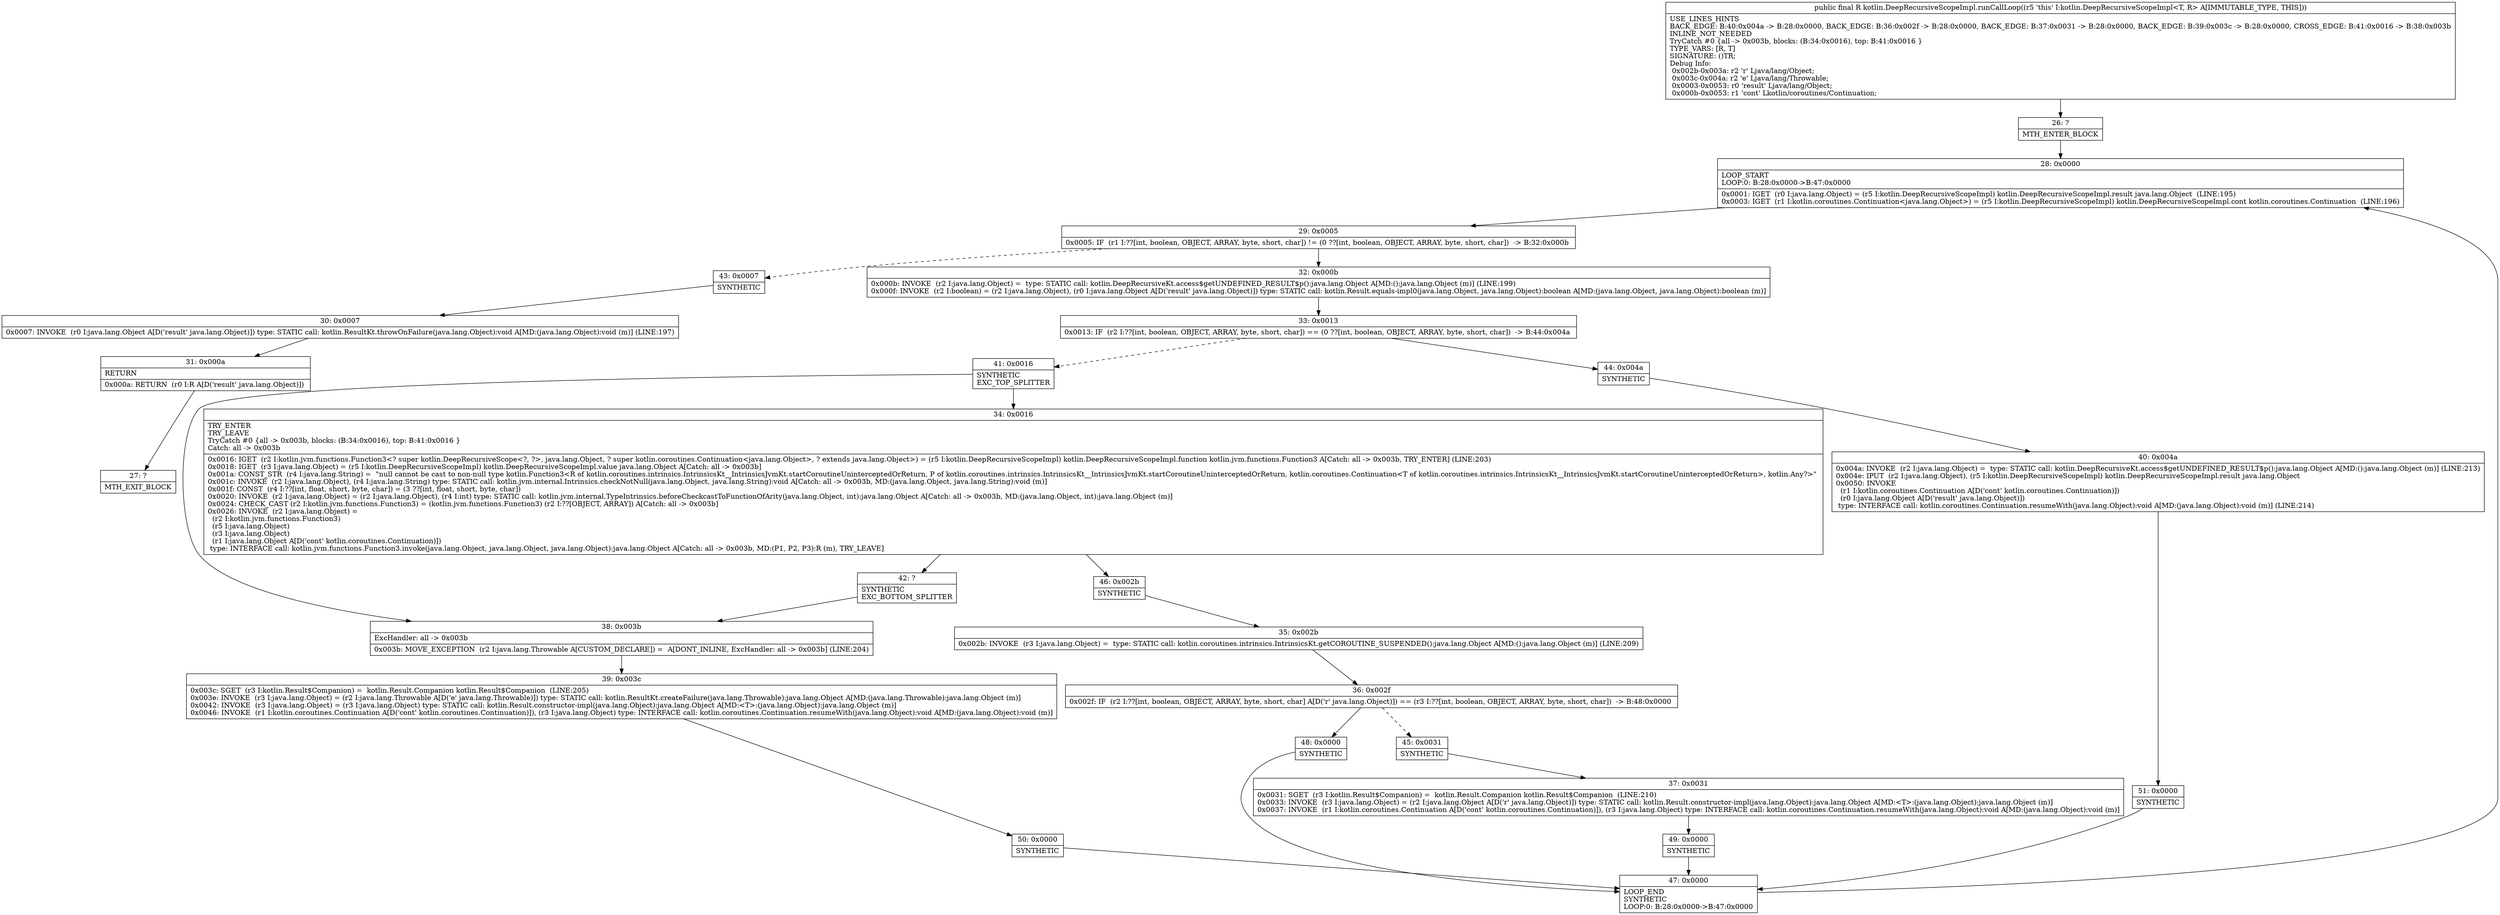 digraph "CFG forkotlin.DeepRecursiveScopeImpl.runCallLoop()Ljava\/lang\/Object;" {
Node_26 [shape=record,label="{26\:\ ?|MTH_ENTER_BLOCK\l}"];
Node_28 [shape=record,label="{28\:\ 0x0000|LOOP_START\lLOOP:0: B:28:0x0000\-\>B:47:0x0000\l|0x0001: IGET  (r0 I:java.lang.Object) = (r5 I:kotlin.DeepRecursiveScopeImpl) kotlin.DeepRecursiveScopeImpl.result java.lang.Object  (LINE:195)\l0x0003: IGET  (r1 I:kotlin.coroutines.Continuation\<java.lang.Object\>) = (r5 I:kotlin.DeepRecursiveScopeImpl) kotlin.DeepRecursiveScopeImpl.cont kotlin.coroutines.Continuation  (LINE:196)\l}"];
Node_29 [shape=record,label="{29\:\ 0x0005|0x0005: IF  (r1 I:??[int, boolean, OBJECT, ARRAY, byte, short, char]) != (0 ??[int, boolean, OBJECT, ARRAY, byte, short, char])  \-\> B:32:0x000b \l}"];
Node_32 [shape=record,label="{32\:\ 0x000b|0x000b: INVOKE  (r2 I:java.lang.Object) =  type: STATIC call: kotlin.DeepRecursiveKt.access$getUNDEFINED_RESULT$p():java.lang.Object A[MD:():java.lang.Object (m)] (LINE:199)\l0x000f: INVOKE  (r2 I:boolean) = (r2 I:java.lang.Object), (r0 I:java.lang.Object A[D('result' java.lang.Object)]) type: STATIC call: kotlin.Result.equals\-impl0(java.lang.Object, java.lang.Object):boolean A[MD:(java.lang.Object, java.lang.Object):boolean (m)]\l}"];
Node_33 [shape=record,label="{33\:\ 0x0013|0x0013: IF  (r2 I:??[int, boolean, OBJECT, ARRAY, byte, short, char]) == (0 ??[int, boolean, OBJECT, ARRAY, byte, short, char])  \-\> B:44:0x004a \l}"];
Node_41 [shape=record,label="{41\:\ 0x0016|SYNTHETIC\lEXC_TOP_SPLITTER\l}"];
Node_34 [shape=record,label="{34\:\ 0x0016|TRY_ENTER\lTRY_LEAVE\lTryCatch #0 \{all \-\> 0x003b, blocks: (B:34:0x0016), top: B:41:0x0016 \}\lCatch: all \-\> 0x003b\l|0x0016: IGET  (r2 I:kotlin.jvm.functions.Function3\<? super kotlin.DeepRecursiveScope\<?, ?\>, java.lang.Object, ? super kotlin.coroutines.Continuation\<java.lang.Object\>, ? extends java.lang.Object\>) = (r5 I:kotlin.DeepRecursiveScopeImpl) kotlin.DeepRecursiveScopeImpl.function kotlin.jvm.functions.Function3 A[Catch: all \-\> 0x003b, TRY_ENTER] (LINE:203)\l0x0018: IGET  (r3 I:java.lang.Object) = (r5 I:kotlin.DeepRecursiveScopeImpl) kotlin.DeepRecursiveScopeImpl.value java.lang.Object A[Catch: all \-\> 0x003b]\l0x001a: CONST_STR  (r4 I:java.lang.String) =  \"null cannot be cast to non\-null type kotlin.Function3\<R of kotlin.coroutines.intrinsics.IntrinsicsKt__IntrinsicsJvmKt.startCoroutineUninterceptedOrReturn, P of kotlin.coroutines.intrinsics.IntrinsicsKt__IntrinsicsJvmKt.startCoroutineUninterceptedOrReturn, kotlin.coroutines.Continuation\<T of kotlin.coroutines.intrinsics.IntrinsicsKt__IntrinsicsJvmKt.startCoroutineUninterceptedOrReturn\>, kotlin.Any?\>\" \l0x001c: INVOKE  (r2 I:java.lang.Object), (r4 I:java.lang.String) type: STATIC call: kotlin.jvm.internal.Intrinsics.checkNotNull(java.lang.Object, java.lang.String):void A[Catch: all \-\> 0x003b, MD:(java.lang.Object, java.lang.String):void (m)]\l0x001f: CONST  (r4 I:??[int, float, short, byte, char]) = (3 ??[int, float, short, byte, char]) \l0x0020: INVOKE  (r2 I:java.lang.Object) = (r2 I:java.lang.Object), (r4 I:int) type: STATIC call: kotlin.jvm.internal.TypeIntrinsics.beforeCheckcastToFunctionOfArity(java.lang.Object, int):java.lang.Object A[Catch: all \-\> 0x003b, MD:(java.lang.Object, int):java.lang.Object (m)]\l0x0024: CHECK_CAST (r2 I:kotlin.jvm.functions.Function3) = (kotlin.jvm.functions.Function3) (r2 I:??[OBJECT, ARRAY]) A[Catch: all \-\> 0x003b]\l0x0026: INVOKE  (r2 I:java.lang.Object) = \l  (r2 I:kotlin.jvm.functions.Function3)\l  (r5 I:java.lang.Object)\l  (r3 I:java.lang.Object)\l  (r1 I:java.lang.Object A[D('cont' kotlin.coroutines.Continuation)])\l type: INTERFACE call: kotlin.jvm.functions.Function3.invoke(java.lang.Object, java.lang.Object, java.lang.Object):java.lang.Object A[Catch: all \-\> 0x003b, MD:(P1, P2, P3):R (m), TRY_LEAVE]\l}"];
Node_42 [shape=record,label="{42\:\ ?|SYNTHETIC\lEXC_BOTTOM_SPLITTER\l}"];
Node_46 [shape=record,label="{46\:\ 0x002b|SYNTHETIC\l}"];
Node_35 [shape=record,label="{35\:\ 0x002b|0x002b: INVOKE  (r3 I:java.lang.Object) =  type: STATIC call: kotlin.coroutines.intrinsics.IntrinsicsKt.getCOROUTINE_SUSPENDED():java.lang.Object A[MD:():java.lang.Object (m)] (LINE:209)\l}"];
Node_36 [shape=record,label="{36\:\ 0x002f|0x002f: IF  (r2 I:??[int, boolean, OBJECT, ARRAY, byte, short, char] A[D('r' java.lang.Object)]) == (r3 I:??[int, boolean, OBJECT, ARRAY, byte, short, char])  \-\> B:48:0x0000 \l}"];
Node_45 [shape=record,label="{45\:\ 0x0031|SYNTHETIC\l}"];
Node_37 [shape=record,label="{37\:\ 0x0031|0x0031: SGET  (r3 I:kotlin.Result$Companion) =  kotlin.Result.Companion kotlin.Result$Companion  (LINE:210)\l0x0033: INVOKE  (r3 I:java.lang.Object) = (r2 I:java.lang.Object A[D('r' java.lang.Object)]) type: STATIC call: kotlin.Result.constructor\-impl(java.lang.Object):java.lang.Object A[MD:\<T\>:(java.lang.Object):java.lang.Object (m)]\l0x0037: INVOKE  (r1 I:kotlin.coroutines.Continuation A[D('cont' kotlin.coroutines.Continuation)]), (r3 I:java.lang.Object) type: INTERFACE call: kotlin.coroutines.Continuation.resumeWith(java.lang.Object):void A[MD:(java.lang.Object):void (m)]\l}"];
Node_49 [shape=record,label="{49\:\ 0x0000|SYNTHETIC\l}"];
Node_47 [shape=record,label="{47\:\ 0x0000|LOOP_END\lSYNTHETIC\lLOOP:0: B:28:0x0000\-\>B:47:0x0000\l}"];
Node_48 [shape=record,label="{48\:\ 0x0000|SYNTHETIC\l}"];
Node_38 [shape=record,label="{38\:\ 0x003b|ExcHandler: all \-\> 0x003b\l|0x003b: MOVE_EXCEPTION  (r2 I:java.lang.Throwable A[CUSTOM_DECLARE]) =  A[DONT_INLINE, ExcHandler: all \-\> 0x003b] (LINE:204)\l}"];
Node_39 [shape=record,label="{39\:\ 0x003c|0x003c: SGET  (r3 I:kotlin.Result$Companion) =  kotlin.Result.Companion kotlin.Result$Companion  (LINE:205)\l0x003e: INVOKE  (r3 I:java.lang.Object) = (r2 I:java.lang.Throwable A[D('e' java.lang.Throwable)]) type: STATIC call: kotlin.ResultKt.createFailure(java.lang.Throwable):java.lang.Object A[MD:(java.lang.Throwable):java.lang.Object (m)]\l0x0042: INVOKE  (r3 I:java.lang.Object) = (r3 I:java.lang.Object) type: STATIC call: kotlin.Result.constructor\-impl(java.lang.Object):java.lang.Object A[MD:\<T\>:(java.lang.Object):java.lang.Object (m)]\l0x0046: INVOKE  (r1 I:kotlin.coroutines.Continuation A[D('cont' kotlin.coroutines.Continuation)]), (r3 I:java.lang.Object) type: INTERFACE call: kotlin.coroutines.Continuation.resumeWith(java.lang.Object):void A[MD:(java.lang.Object):void (m)]\l}"];
Node_50 [shape=record,label="{50\:\ 0x0000|SYNTHETIC\l}"];
Node_44 [shape=record,label="{44\:\ 0x004a|SYNTHETIC\l}"];
Node_40 [shape=record,label="{40\:\ 0x004a|0x004a: INVOKE  (r2 I:java.lang.Object) =  type: STATIC call: kotlin.DeepRecursiveKt.access$getUNDEFINED_RESULT$p():java.lang.Object A[MD:():java.lang.Object (m)] (LINE:213)\l0x004e: IPUT  (r2 I:java.lang.Object), (r5 I:kotlin.DeepRecursiveScopeImpl) kotlin.DeepRecursiveScopeImpl.result java.lang.Object \l0x0050: INVOKE  \l  (r1 I:kotlin.coroutines.Continuation A[D('cont' kotlin.coroutines.Continuation)])\l  (r0 I:java.lang.Object A[D('result' java.lang.Object)])\l type: INTERFACE call: kotlin.coroutines.Continuation.resumeWith(java.lang.Object):void A[MD:(java.lang.Object):void (m)] (LINE:214)\l}"];
Node_51 [shape=record,label="{51\:\ 0x0000|SYNTHETIC\l}"];
Node_43 [shape=record,label="{43\:\ 0x0007|SYNTHETIC\l}"];
Node_30 [shape=record,label="{30\:\ 0x0007|0x0007: INVOKE  (r0 I:java.lang.Object A[D('result' java.lang.Object)]) type: STATIC call: kotlin.ResultKt.throwOnFailure(java.lang.Object):void A[MD:(java.lang.Object):void (m)] (LINE:197)\l}"];
Node_31 [shape=record,label="{31\:\ 0x000a|RETURN\l|0x000a: RETURN  (r0 I:R A[D('result' java.lang.Object)]) \l}"];
Node_27 [shape=record,label="{27\:\ ?|MTH_EXIT_BLOCK\l}"];
MethodNode[shape=record,label="{public final R kotlin.DeepRecursiveScopeImpl.runCallLoop((r5 'this' I:kotlin.DeepRecursiveScopeImpl\<T, R\> A[IMMUTABLE_TYPE, THIS]))  | USE_LINES_HINTS\lBACK_EDGE: B:40:0x004a \-\> B:28:0x0000, BACK_EDGE: B:36:0x002f \-\> B:28:0x0000, BACK_EDGE: B:37:0x0031 \-\> B:28:0x0000, BACK_EDGE: B:39:0x003c \-\> B:28:0x0000, CROSS_EDGE: B:41:0x0016 \-\> B:38:0x003b\lINLINE_NOT_NEEDED\lTryCatch #0 \{all \-\> 0x003b, blocks: (B:34:0x0016), top: B:41:0x0016 \}\lTYPE_VARS: [R, T]\lSIGNATURE: ()TR;\lDebug Info:\l  0x002b\-0x003a: r2 'r' Ljava\/lang\/Object;\l  0x003c\-0x004a: r2 'e' Ljava\/lang\/Throwable;\l  0x0003\-0x0053: r0 'result' Ljava\/lang\/Object;\l  0x000b\-0x0053: r1 'cont' Lkotlin\/coroutines\/Continuation;\l}"];
MethodNode -> Node_26;Node_26 -> Node_28;
Node_28 -> Node_29;
Node_29 -> Node_32;
Node_29 -> Node_43[style=dashed];
Node_32 -> Node_33;
Node_33 -> Node_41[style=dashed];
Node_33 -> Node_44;
Node_41 -> Node_34;
Node_41 -> Node_38;
Node_34 -> Node_42;
Node_34 -> Node_46;
Node_42 -> Node_38;
Node_46 -> Node_35;
Node_35 -> Node_36;
Node_36 -> Node_45[style=dashed];
Node_36 -> Node_48;
Node_45 -> Node_37;
Node_37 -> Node_49;
Node_49 -> Node_47;
Node_47 -> Node_28;
Node_48 -> Node_47;
Node_38 -> Node_39;
Node_39 -> Node_50;
Node_50 -> Node_47;
Node_44 -> Node_40;
Node_40 -> Node_51;
Node_51 -> Node_47;
Node_43 -> Node_30;
Node_30 -> Node_31;
Node_31 -> Node_27;
}

